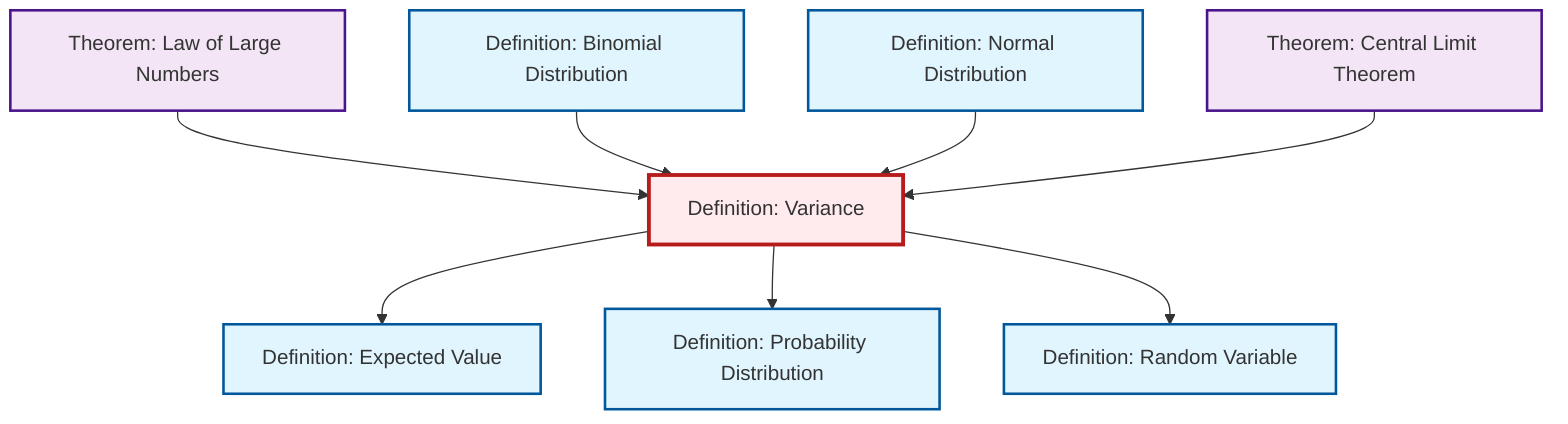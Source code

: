 graph TD
    classDef definition fill:#e1f5fe,stroke:#01579b,stroke-width:2px
    classDef theorem fill:#f3e5f5,stroke:#4a148c,stroke-width:2px
    classDef axiom fill:#fff3e0,stroke:#e65100,stroke-width:2px
    classDef example fill:#e8f5e9,stroke:#1b5e20,stroke-width:2px
    classDef current fill:#ffebee,stroke:#b71c1c,stroke-width:3px
    def-expectation["Definition: Expected Value"]:::definition
    def-binomial-distribution["Definition: Binomial Distribution"]:::definition
    thm-law-of-large-numbers["Theorem: Law of Large Numbers"]:::theorem
    def-variance["Definition: Variance"]:::definition
    def-probability-distribution["Definition: Probability Distribution"]:::definition
    def-normal-distribution["Definition: Normal Distribution"]:::definition
    def-random-variable["Definition: Random Variable"]:::definition
    thm-central-limit["Theorem: Central Limit Theorem"]:::theorem
    def-variance --> def-expectation
    thm-law-of-large-numbers --> def-variance
    def-binomial-distribution --> def-variance
    def-variance --> def-probability-distribution
    def-normal-distribution --> def-variance
    thm-central-limit --> def-variance
    def-variance --> def-random-variable
    class def-variance current